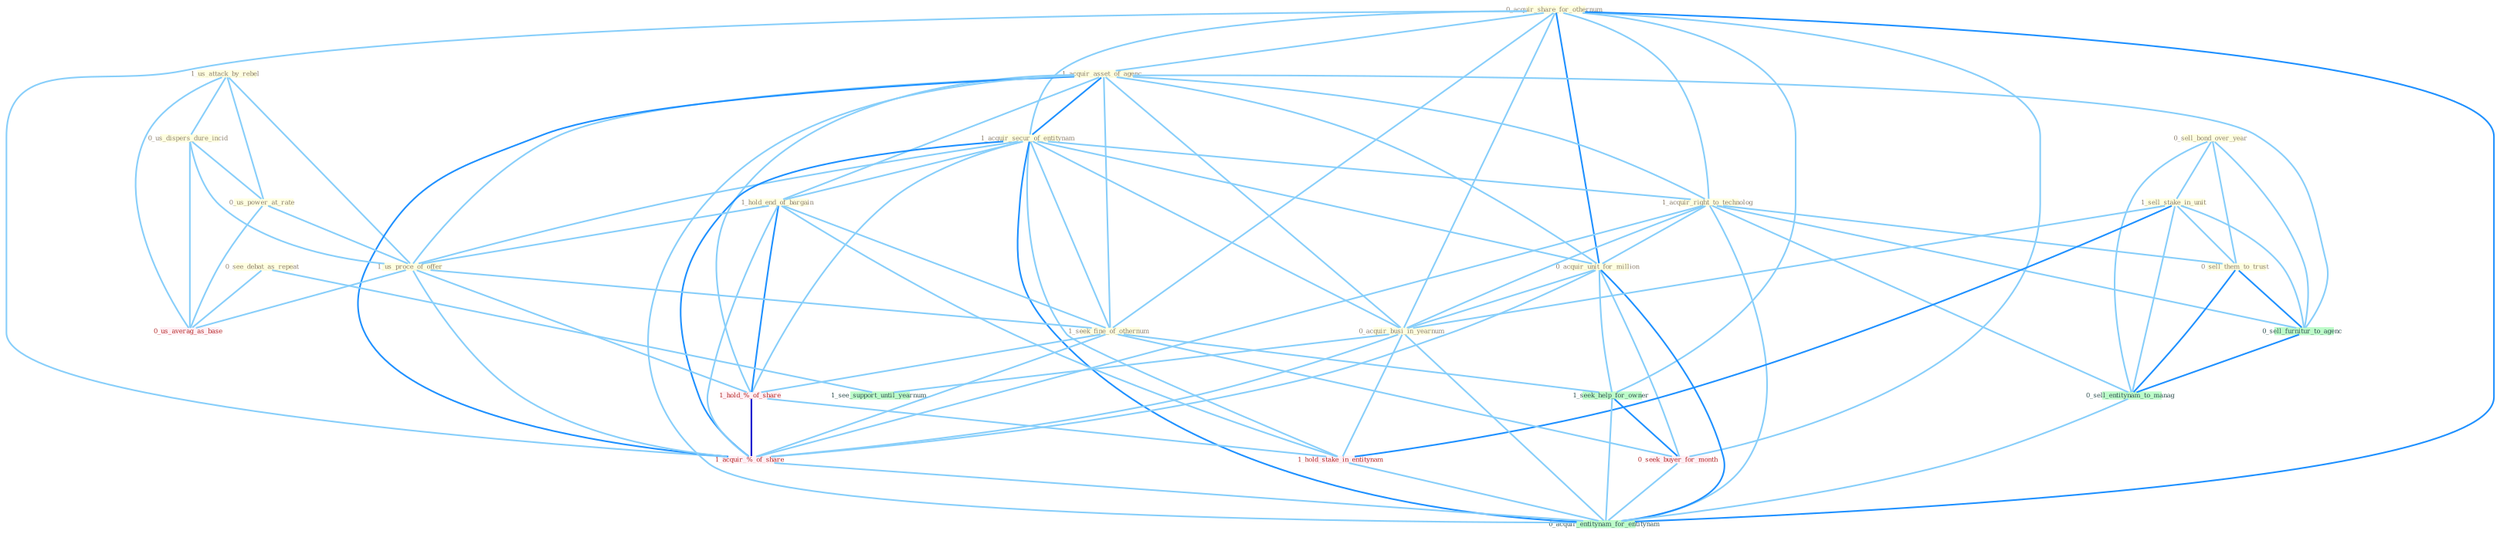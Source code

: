Graph G{ 
    node
    [shape=polygon,style=filled,width=.5,height=.06,color="#BDFCC9",fixedsize=true,fontsize=4,
    fontcolor="#2f4f4f"];
    {node
    [color="#ffffe0", fontcolor="#8b7d6b"] "1_us_attack_by_rebel " "0_acquir_share_for_othernum " "1_acquir_asset_of_agenc " "1_acquir_secur_of_entitynam " "1_acquir_right_to_technolog " "0_acquir_unit_for_million " "0_us_dispers_dure_incid " "0_sell_bond_over_year " "1_sell_stake_in_unit " "0_sell_them_to_trust " "1_hold_end_of_bargain " "0_us_power_at_rate " "1_us_proce_of_offer " "0_see_debat_as_repeat " "0_acquir_busi_in_yearnum " "1_seek_fine_of_othernum "}
{node [color="#fff0f5", fontcolor="#b22222"] "1_hold_%_of_share " "1_hold_stake_in_entitynam " "0_seek_buyer_for_month " "1_acquir_%_of_share " "0_us_averag_as_base "}
edge [color="#B0E2FF"];

	"1_us_attack_by_rebel " -- "0_us_dispers_dure_incid " [w="1", color="#87cefa" ];
	"1_us_attack_by_rebel " -- "0_us_power_at_rate " [w="1", color="#87cefa" ];
	"1_us_attack_by_rebel " -- "1_us_proce_of_offer " [w="1", color="#87cefa" ];
	"1_us_attack_by_rebel " -- "0_us_averag_as_base " [w="1", color="#87cefa" ];
	"0_acquir_share_for_othernum " -- "1_acquir_asset_of_agenc " [w="1", color="#87cefa" ];
	"0_acquir_share_for_othernum " -- "1_acquir_secur_of_entitynam " [w="1", color="#87cefa" ];
	"0_acquir_share_for_othernum " -- "1_acquir_right_to_technolog " [w="1", color="#87cefa" ];
	"0_acquir_share_for_othernum " -- "0_acquir_unit_for_million " [w="2", color="#1e90ff" , len=0.8];
	"0_acquir_share_for_othernum " -- "0_acquir_busi_in_yearnum " [w="1", color="#87cefa" ];
	"0_acquir_share_for_othernum " -- "1_seek_fine_of_othernum " [w="1", color="#87cefa" ];
	"0_acquir_share_for_othernum " -- "1_seek_help_for_owner " [w="1", color="#87cefa" ];
	"0_acquir_share_for_othernum " -- "0_seek_buyer_for_month " [w="1", color="#87cefa" ];
	"0_acquir_share_for_othernum " -- "1_acquir_%_of_share " [w="1", color="#87cefa" ];
	"0_acquir_share_for_othernum " -- "0_acquir_entitynam_for_entitynam " [w="2", color="#1e90ff" , len=0.8];
	"1_acquir_asset_of_agenc " -- "1_acquir_secur_of_entitynam " [w="2", color="#1e90ff" , len=0.8];
	"1_acquir_asset_of_agenc " -- "1_acquir_right_to_technolog " [w="1", color="#87cefa" ];
	"1_acquir_asset_of_agenc " -- "0_acquir_unit_for_million " [w="1", color="#87cefa" ];
	"1_acquir_asset_of_agenc " -- "1_hold_end_of_bargain " [w="1", color="#87cefa" ];
	"1_acquir_asset_of_agenc " -- "1_us_proce_of_offer " [w="1", color="#87cefa" ];
	"1_acquir_asset_of_agenc " -- "0_acquir_busi_in_yearnum " [w="1", color="#87cefa" ];
	"1_acquir_asset_of_agenc " -- "1_seek_fine_of_othernum " [w="1", color="#87cefa" ];
	"1_acquir_asset_of_agenc " -- "1_hold_%_of_share " [w="1", color="#87cefa" ];
	"1_acquir_asset_of_agenc " -- "1_acquir_%_of_share " [w="2", color="#1e90ff" , len=0.8];
	"1_acquir_asset_of_agenc " -- "0_sell_furnitur_to_agenc " [w="1", color="#87cefa" ];
	"1_acquir_asset_of_agenc " -- "0_acquir_entitynam_for_entitynam " [w="1", color="#87cefa" ];
	"1_acquir_secur_of_entitynam " -- "1_acquir_right_to_technolog " [w="1", color="#87cefa" ];
	"1_acquir_secur_of_entitynam " -- "0_acquir_unit_for_million " [w="1", color="#87cefa" ];
	"1_acquir_secur_of_entitynam " -- "1_hold_end_of_bargain " [w="1", color="#87cefa" ];
	"1_acquir_secur_of_entitynam " -- "1_us_proce_of_offer " [w="1", color="#87cefa" ];
	"1_acquir_secur_of_entitynam " -- "0_acquir_busi_in_yearnum " [w="1", color="#87cefa" ];
	"1_acquir_secur_of_entitynam " -- "1_seek_fine_of_othernum " [w="1", color="#87cefa" ];
	"1_acquir_secur_of_entitynam " -- "1_hold_%_of_share " [w="1", color="#87cefa" ];
	"1_acquir_secur_of_entitynam " -- "1_hold_stake_in_entitynam " [w="1", color="#87cefa" ];
	"1_acquir_secur_of_entitynam " -- "1_acquir_%_of_share " [w="2", color="#1e90ff" , len=0.8];
	"1_acquir_secur_of_entitynam " -- "0_acquir_entitynam_for_entitynam " [w="2", color="#1e90ff" , len=0.8];
	"1_acquir_right_to_technolog " -- "0_acquir_unit_for_million " [w="1", color="#87cefa" ];
	"1_acquir_right_to_technolog " -- "0_sell_them_to_trust " [w="1", color="#87cefa" ];
	"1_acquir_right_to_technolog " -- "0_acquir_busi_in_yearnum " [w="1", color="#87cefa" ];
	"1_acquir_right_to_technolog " -- "1_acquir_%_of_share " [w="1", color="#87cefa" ];
	"1_acquir_right_to_technolog " -- "0_sell_furnitur_to_agenc " [w="1", color="#87cefa" ];
	"1_acquir_right_to_technolog " -- "0_sell_entitynam_to_manag " [w="1", color="#87cefa" ];
	"1_acquir_right_to_technolog " -- "0_acquir_entitynam_for_entitynam " [w="1", color="#87cefa" ];
	"0_acquir_unit_for_million " -- "0_acquir_busi_in_yearnum " [w="1", color="#87cefa" ];
	"0_acquir_unit_for_million " -- "1_seek_help_for_owner " [w="1", color="#87cefa" ];
	"0_acquir_unit_for_million " -- "0_seek_buyer_for_month " [w="1", color="#87cefa" ];
	"0_acquir_unit_for_million " -- "1_acquir_%_of_share " [w="1", color="#87cefa" ];
	"0_acquir_unit_for_million " -- "0_acquir_entitynam_for_entitynam " [w="2", color="#1e90ff" , len=0.8];
	"0_us_dispers_dure_incid " -- "0_us_power_at_rate " [w="1", color="#87cefa" ];
	"0_us_dispers_dure_incid " -- "1_us_proce_of_offer " [w="1", color="#87cefa" ];
	"0_us_dispers_dure_incid " -- "0_us_averag_as_base " [w="1", color="#87cefa" ];
	"0_sell_bond_over_year " -- "1_sell_stake_in_unit " [w="1", color="#87cefa" ];
	"0_sell_bond_over_year " -- "0_sell_them_to_trust " [w="1", color="#87cefa" ];
	"0_sell_bond_over_year " -- "0_sell_furnitur_to_agenc " [w="1", color="#87cefa" ];
	"0_sell_bond_over_year " -- "0_sell_entitynam_to_manag " [w="1", color="#87cefa" ];
	"1_sell_stake_in_unit " -- "0_sell_them_to_trust " [w="1", color="#87cefa" ];
	"1_sell_stake_in_unit " -- "0_acquir_busi_in_yearnum " [w="1", color="#87cefa" ];
	"1_sell_stake_in_unit " -- "1_hold_stake_in_entitynam " [w="2", color="#1e90ff" , len=0.8];
	"1_sell_stake_in_unit " -- "0_sell_furnitur_to_agenc " [w="1", color="#87cefa" ];
	"1_sell_stake_in_unit " -- "0_sell_entitynam_to_manag " [w="1", color="#87cefa" ];
	"0_sell_them_to_trust " -- "0_sell_furnitur_to_agenc " [w="2", color="#1e90ff" , len=0.8];
	"0_sell_them_to_trust " -- "0_sell_entitynam_to_manag " [w="2", color="#1e90ff" , len=0.8];
	"1_hold_end_of_bargain " -- "1_us_proce_of_offer " [w="1", color="#87cefa" ];
	"1_hold_end_of_bargain " -- "1_seek_fine_of_othernum " [w="1", color="#87cefa" ];
	"1_hold_end_of_bargain " -- "1_hold_%_of_share " [w="2", color="#1e90ff" , len=0.8];
	"1_hold_end_of_bargain " -- "1_hold_stake_in_entitynam " [w="1", color="#87cefa" ];
	"1_hold_end_of_bargain " -- "1_acquir_%_of_share " [w="1", color="#87cefa" ];
	"0_us_power_at_rate " -- "1_us_proce_of_offer " [w="1", color="#87cefa" ];
	"0_us_power_at_rate " -- "0_us_averag_as_base " [w="1", color="#87cefa" ];
	"1_us_proce_of_offer " -- "1_seek_fine_of_othernum " [w="1", color="#87cefa" ];
	"1_us_proce_of_offer " -- "1_hold_%_of_share " [w="1", color="#87cefa" ];
	"1_us_proce_of_offer " -- "1_acquir_%_of_share " [w="1", color="#87cefa" ];
	"1_us_proce_of_offer " -- "0_us_averag_as_base " [w="1", color="#87cefa" ];
	"0_see_debat_as_repeat " -- "1_see_support_until_yearnum " [w="1", color="#87cefa" ];
	"0_see_debat_as_repeat " -- "0_us_averag_as_base " [w="1", color="#87cefa" ];
	"0_acquir_busi_in_yearnum " -- "1_hold_stake_in_entitynam " [w="1", color="#87cefa" ];
	"0_acquir_busi_in_yearnum " -- "1_acquir_%_of_share " [w="1", color="#87cefa" ];
	"0_acquir_busi_in_yearnum " -- "1_see_support_until_yearnum " [w="1", color="#87cefa" ];
	"0_acquir_busi_in_yearnum " -- "0_acquir_entitynam_for_entitynam " [w="1", color="#87cefa" ];
	"1_seek_fine_of_othernum " -- "1_hold_%_of_share " [w="1", color="#87cefa" ];
	"1_seek_fine_of_othernum " -- "1_seek_help_for_owner " [w="1", color="#87cefa" ];
	"1_seek_fine_of_othernum " -- "0_seek_buyer_for_month " [w="1", color="#87cefa" ];
	"1_seek_fine_of_othernum " -- "1_acquir_%_of_share " [w="1", color="#87cefa" ];
	"1_hold_%_of_share " -- "1_hold_stake_in_entitynam " [w="1", color="#87cefa" ];
	"1_hold_%_of_share " -- "1_acquir_%_of_share " [w="3", color="#0000cd" , len=0.6];
	"1_hold_stake_in_entitynam " -- "0_acquir_entitynam_for_entitynam " [w="1", color="#87cefa" ];
	"1_seek_help_for_owner " -- "0_seek_buyer_for_month " [w="2", color="#1e90ff" , len=0.8];
	"1_seek_help_for_owner " -- "0_acquir_entitynam_for_entitynam " [w="1", color="#87cefa" ];
	"0_seek_buyer_for_month " -- "0_acquir_entitynam_for_entitynam " [w="1", color="#87cefa" ];
	"1_acquir_%_of_share " -- "0_acquir_entitynam_for_entitynam " [w="1", color="#87cefa" ];
	"0_sell_furnitur_to_agenc " -- "0_sell_entitynam_to_manag " [w="2", color="#1e90ff" , len=0.8];
	"0_sell_entitynam_to_manag " -- "0_acquir_entitynam_for_entitynam " [w="1", color="#87cefa" ];
}